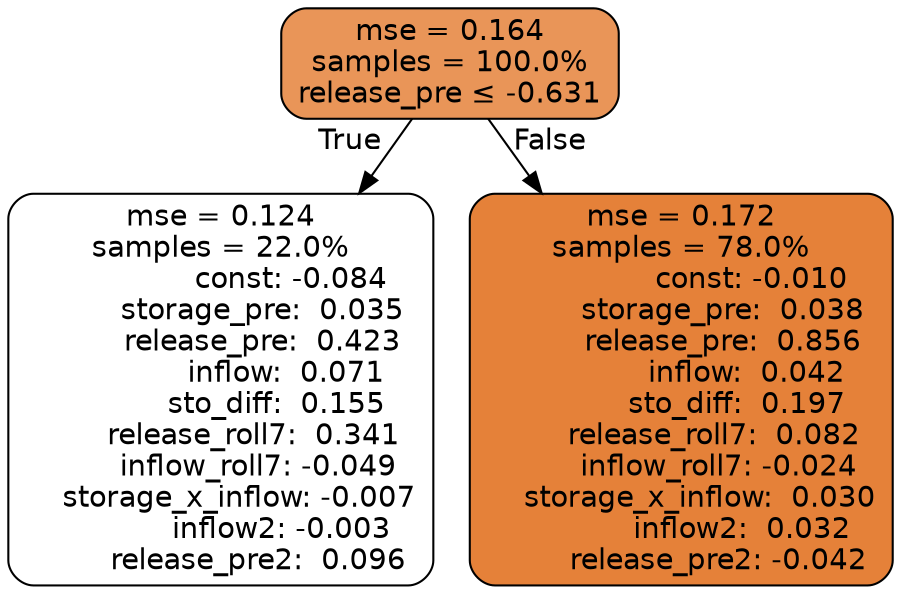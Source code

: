digraph tree {
bgcolor="transparent"
node [shape=rectangle, style="filled, rounded", color="black", fontname=helvetica] ;
edge [fontname=helvetica] ;
	"0" [label="mse = 0.164
samples = 100.0%
release_pre &le; -0.631", fillcolor="#e99558"]
	"1" [label="mse = 0.124
samples = 22.0%
               const: -0.084
         storage_pre:  0.035
         release_pre:  0.423
              inflow:  0.071
            sto_diff:  0.155
       release_roll7:  0.341
        inflow_roll7: -0.049
    storage_x_inflow: -0.007
             inflow2: -0.003
        release_pre2:  0.096", fillcolor="#ffffff"]
	"2" [label="mse = 0.172
samples = 78.0%
               const: -0.010
         storage_pre:  0.038
         release_pre:  0.856
              inflow:  0.042
            sto_diff:  0.197
       release_roll7:  0.082
        inflow_roll7: -0.024
    storage_x_inflow:  0.030
             inflow2:  0.032
        release_pre2: -0.042", fillcolor="#e58139"]

	"0" -> "1" [labeldistance=2.5, labelangle=45, headlabel="True"]
	"0" -> "2" [labeldistance=2.5, labelangle=-45, headlabel="False"]
}
